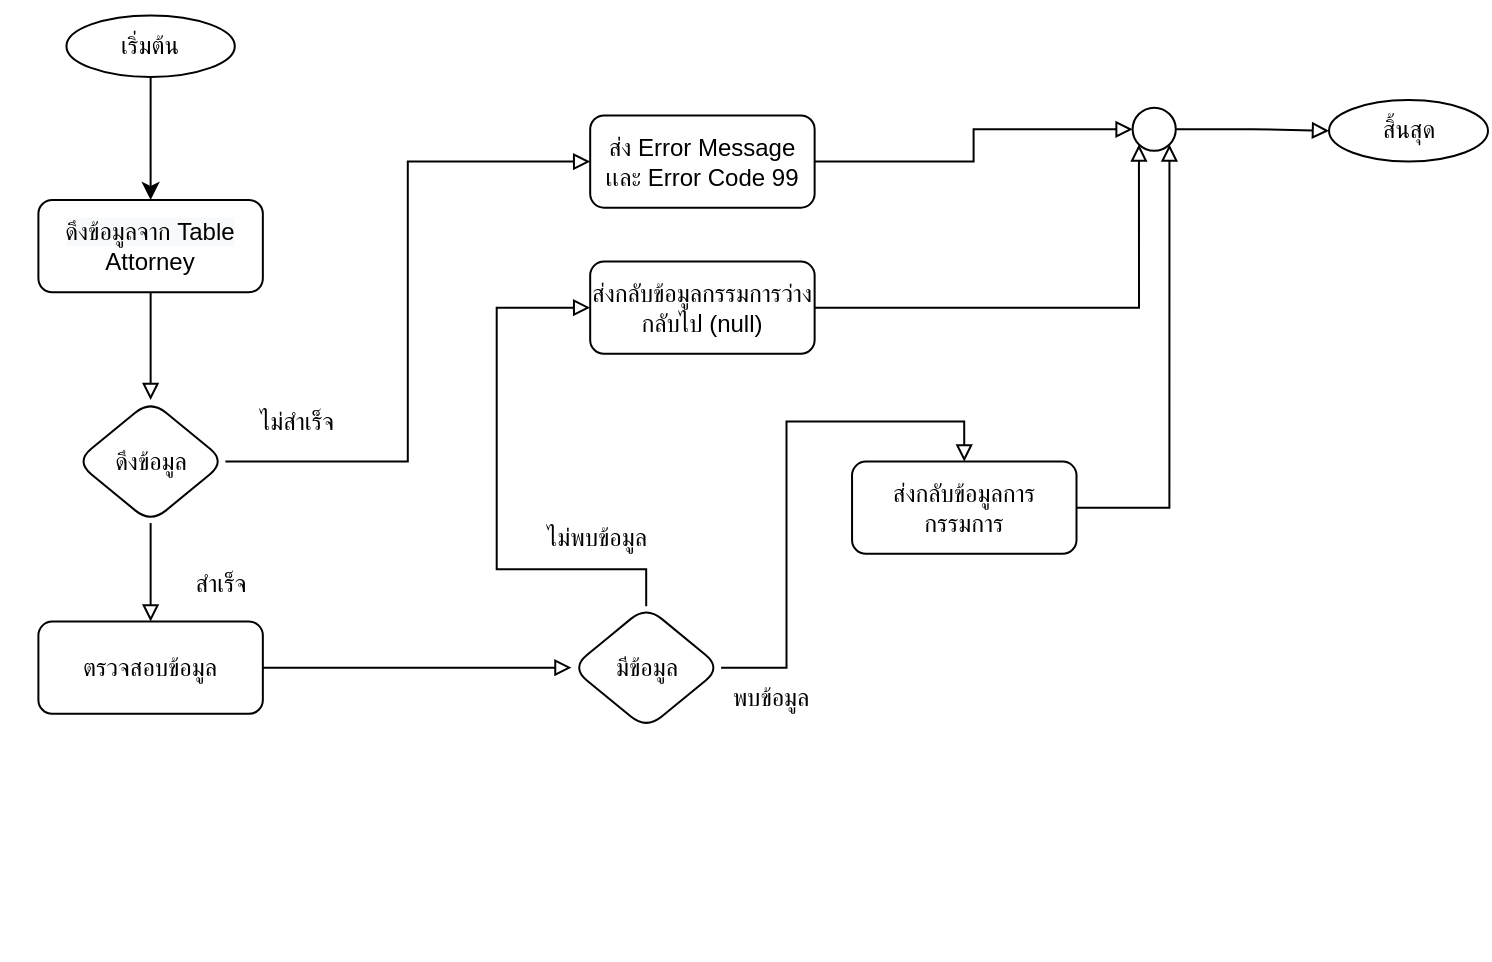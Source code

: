 <mxfile version="20.2.7" type="github">
  <diagram id="QipZethbqMtxS_LvmDGp" name="หน้า-1">
    <mxGraphModel dx="946" dy="557" grid="1" gridSize="10" guides="1" tooltips="1" connect="1" arrows="1" fold="1" page="1" pageScale="1" pageWidth="827" pageHeight="1169" math="0" shadow="0">
      <root>
        <mxCell id="0" />
        <mxCell id="1" parent="0" />
        <mxCell id="j2K7Y9yZq-5MMMeBtxWt-1" value="" style="group" vertex="1" connectable="0" parent="1">
          <mxGeometry x="26" y="20" width="744" height="480" as="geometry" />
        </mxCell>
        <mxCell id="j2K7Y9yZq-5MMMeBtxWt-2" value="" style="group" vertex="1" connectable="0" parent="j2K7Y9yZq-5MMMeBtxWt-1">
          <mxGeometry x="19.2" y="7.692" width="724.8" height="356.923" as="geometry" />
        </mxCell>
        <mxCell id="j2K7Y9yZq-5MMMeBtxWt-3" value="เริ่มต้น" style="ellipse;whiteSpace=wrap;html=1;rounded=1;glass=0;strokeWidth=1;shadow=0;" vertex="1" parent="j2K7Y9yZq-5MMMeBtxWt-2">
          <mxGeometry x="14.028" width="84.17" height="30.769" as="geometry" />
        </mxCell>
        <mxCell id="j2K7Y9yZq-5MMMeBtxWt-4" value="สิ้นสุด" style="ellipse;whiteSpace=wrap;html=1;rounded=1;glass=0;strokeWidth=1;shadow=0;" vertex="1" parent="j2K7Y9yZq-5MMMeBtxWt-2">
          <mxGeometry x="645.306" y="42.308" width="79.494" height="30.769" as="geometry" />
        </mxCell>
        <mxCell id="j2K7Y9yZq-5MMMeBtxWt-5" value="&lt;span style=&quot;color: rgb(0, 0, 0); font-family: Helvetica; font-size: 12px; font-style: normal; font-variant-ligatures: normal; font-variant-caps: normal; font-weight: 400; letter-spacing: normal; orphans: 2; text-align: center; text-indent: 0px; text-transform: none; widows: 2; word-spacing: 0px; -webkit-text-stroke-width: 0px; background-color: rgb(248, 249, 250); text-decoration-thickness: initial; text-decoration-style: initial; text-decoration-color: initial; float: none; display: inline !important;&quot;&gt;ดึงข้อมูลจาก Table&lt;/span&gt;&lt;br style=&quot;color: rgb(0, 0, 0); font-family: Helvetica; font-size: 12px; font-style: normal; font-variant-ligatures: normal; font-variant-caps: normal; font-weight: 400; letter-spacing: normal; orphans: 2; text-align: center; text-indent: 0px; text-transform: none; widows: 2; word-spacing: 0px; -webkit-text-stroke-width: 0px; background-color: rgb(248, 249, 250); text-decoration-thickness: initial; text-decoration-style: initial; text-decoration-color: initial;&quot;&gt;Attorney" style="rounded=1;whiteSpace=wrap;html=1;" vertex="1" parent="j2K7Y9yZq-5MMMeBtxWt-2">
          <mxGeometry y="92.308" width="112.227" height="46.154" as="geometry" />
        </mxCell>
        <mxCell id="j2K7Y9yZq-5MMMeBtxWt-6" style="edgeStyle=orthogonalEdgeStyle;rounded=0;orthogonalLoop=1;jettySize=auto;html=1;entryX=0.5;entryY=0;entryDx=0;entryDy=0;" edge="1" parent="j2K7Y9yZq-5MMMeBtxWt-2" source="j2K7Y9yZq-5MMMeBtxWt-3" target="j2K7Y9yZq-5MMMeBtxWt-5">
          <mxGeometry relative="1" as="geometry" />
        </mxCell>
        <mxCell id="j2K7Y9yZq-5MMMeBtxWt-7" value="ส่ง Error Message เเละ Error Code 99" style="whiteSpace=wrap;html=1;rounded=1;" vertex="1" parent="j2K7Y9yZq-5MMMeBtxWt-2">
          <mxGeometry x="275.892" y="50" width="112.227" height="46.154" as="geometry" />
        </mxCell>
        <mxCell id="j2K7Y9yZq-5MMMeBtxWt-8" value="ตรวจสอบข้อมูล" style="whiteSpace=wrap;html=1;rounded=1;" vertex="1" parent="j2K7Y9yZq-5MMMeBtxWt-2">
          <mxGeometry y="303.077" width="112.227" height="46.154" as="geometry" />
        </mxCell>
        <mxCell id="j2K7Y9yZq-5MMMeBtxWt-9" style="edgeStyle=orthogonalEdgeStyle;rounded=0;orthogonalLoop=1;jettySize=auto;html=1;entryX=0;entryY=0.5;entryDx=0;entryDy=0;endArrow=block;endFill=0;" edge="1" parent="j2K7Y9yZq-5MMMeBtxWt-2" source="j2K7Y9yZq-5MMMeBtxWt-11" target="j2K7Y9yZq-5MMMeBtxWt-7">
          <mxGeometry relative="1" as="geometry" />
        </mxCell>
        <mxCell id="j2K7Y9yZq-5MMMeBtxWt-10" value="" style="edgeStyle=orthogonalEdgeStyle;rounded=0;orthogonalLoop=1;jettySize=auto;html=1;endArrow=block;endFill=0;" edge="1" parent="j2K7Y9yZq-5MMMeBtxWt-2" source="j2K7Y9yZq-5MMMeBtxWt-11" target="j2K7Y9yZq-5MMMeBtxWt-8">
          <mxGeometry relative="1" as="geometry" />
        </mxCell>
        <mxCell id="j2K7Y9yZq-5MMMeBtxWt-11" value="ดึงข้อมูล" style="rhombus;whiteSpace=wrap;html=1;rounded=1;" vertex="1" parent="j2K7Y9yZq-5MMMeBtxWt-2">
          <mxGeometry x="18.705" y="192.308" width="74.818" height="61.538" as="geometry" />
        </mxCell>
        <mxCell id="j2K7Y9yZq-5MMMeBtxWt-12" value="" style="edgeStyle=orthogonalEdgeStyle;rounded=0;orthogonalLoop=1;jettySize=auto;html=1;endArrow=block;endFill=0;" edge="1" parent="j2K7Y9yZq-5MMMeBtxWt-2" source="j2K7Y9yZq-5MMMeBtxWt-5" target="j2K7Y9yZq-5MMMeBtxWt-11">
          <mxGeometry relative="1" as="geometry" />
        </mxCell>
        <mxCell id="j2K7Y9yZq-5MMMeBtxWt-13" value="ไม่สำเร็จ" style="text;html=1;align=center;verticalAlign=middle;resizable=0;points=[];autosize=1;strokeColor=none;fillColor=none;" vertex="1" parent="j2K7Y9yZq-5MMMeBtxWt-2">
          <mxGeometry x="93.523" y="188.462" width="70" height="30" as="geometry" />
        </mxCell>
        <mxCell id="j2K7Y9yZq-5MMMeBtxWt-14" value="สำเร็จ" style="text;html=1;align=center;verticalAlign=middle;resizable=0;points=[];autosize=1;strokeColor=none;fillColor=none;" vertex="1" parent="j2K7Y9yZq-5MMMeBtxWt-2">
          <mxGeometry x="65.466" y="269.231" width="50" height="30" as="geometry" />
        </mxCell>
        <mxCell id="j2K7Y9yZq-5MMMeBtxWt-15" value="มีข้อมูล" style="rhombus;whiteSpace=wrap;html=1;rounded=1;" vertex="1" parent="j2K7Y9yZq-5MMMeBtxWt-2">
          <mxGeometry x="266.539" y="295.385" width="74.818" height="61.538" as="geometry" />
        </mxCell>
        <mxCell id="j2K7Y9yZq-5MMMeBtxWt-16" value="" style="edgeStyle=orthogonalEdgeStyle;rounded=0;orthogonalLoop=1;jettySize=auto;html=1;endArrow=block;endFill=0;" edge="1" parent="j2K7Y9yZq-5MMMeBtxWt-2" source="j2K7Y9yZq-5MMMeBtxWt-8" target="j2K7Y9yZq-5MMMeBtxWt-15">
          <mxGeometry relative="1" as="geometry" />
        </mxCell>
        <mxCell id="j2K7Y9yZq-5MMMeBtxWt-17" value="ส่งกลับข้อมูลกรรมการว่างกลับไป (null)" style="whiteSpace=wrap;html=1;rounded=1;" vertex="1" parent="j2K7Y9yZq-5MMMeBtxWt-2">
          <mxGeometry x="275.892" y="123.077" width="112.227" height="46.154" as="geometry" />
        </mxCell>
        <mxCell id="j2K7Y9yZq-5MMMeBtxWt-18" value="" style="edgeStyle=orthogonalEdgeStyle;rounded=0;orthogonalLoop=1;jettySize=auto;html=1;endArrow=block;endFill=0;" edge="1" parent="j2K7Y9yZq-5MMMeBtxWt-2" source="j2K7Y9yZq-5MMMeBtxWt-15" target="j2K7Y9yZq-5MMMeBtxWt-17">
          <mxGeometry relative="1" as="geometry">
            <Array as="points">
              <mxPoint x="303.948" y="276.923" />
              <mxPoint x="229.13" y="276.923" />
              <mxPoint x="229.13" y="146.154" />
            </Array>
          </mxGeometry>
        </mxCell>
        <mxCell id="j2K7Y9yZq-5MMMeBtxWt-19" value="ไม่พบข้อมูล" style="text;html=1;align=center;verticalAlign=middle;resizable=0;points=[];autosize=1;strokeColor=none;fillColor=none;" vertex="1" parent="j2K7Y9yZq-5MMMeBtxWt-2">
          <mxGeometry x="238.483" y="246.154" width="80" height="30" as="geometry" />
        </mxCell>
        <mxCell id="j2K7Y9yZq-5MMMeBtxWt-20" value="พบข้อมูล" style="text;html=1;align=center;verticalAlign=middle;resizable=0;points=[];autosize=1;strokeColor=none;fillColor=none;" vertex="1" parent="j2K7Y9yZq-5MMMeBtxWt-2">
          <mxGeometry x="331.07" y="326.154" width="70" height="30" as="geometry" />
        </mxCell>
        <mxCell id="j2K7Y9yZq-5MMMeBtxWt-21" value="ส่งกลับข้อมูลการกรรมการ" style="whiteSpace=wrap;html=1;rounded=1;" vertex="1" parent="j2K7Y9yZq-5MMMeBtxWt-2">
          <mxGeometry x="406.823" y="223.077" width="112.227" height="46.154" as="geometry" />
        </mxCell>
        <mxCell id="j2K7Y9yZq-5MMMeBtxWt-22" value="" style="edgeStyle=orthogonalEdgeStyle;rounded=0;orthogonalLoop=1;jettySize=auto;html=1;endArrow=block;endFill=0;entryX=0.5;entryY=0;entryDx=0;entryDy=0;" edge="1" parent="j2K7Y9yZq-5MMMeBtxWt-2" source="j2K7Y9yZq-5MMMeBtxWt-15" target="j2K7Y9yZq-5MMMeBtxWt-21">
          <mxGeometry relative="1" as="geometry">
            <mxPoint x="56.114" y="484.615" as="targetPoint" />
          </mxGeometry>
        </mxCell>
        <mxCell id="j2K7Y9yZq-5MMMeBtxWt-23" value="" style="edgeStyle=orthogonalEdgeStyle;rounded=0;orthogonalLoop=1;jettySize=auto;html=1;endArrow=block;endFill=0;" edge="1" parent="j2K7Y9yZq-5MMMeBtxWt-2" source="j2K7Y9yZq-5MMMeBtxWt-24" target="j2K7Y9yZq-5MMMeBtxWt-4">
          <mxGeometry relative="1" as="geometry" />
        </mxCell>
        <mxCell id="j2K7Y9yZq-5MMMeBtxWt-24" value="" style="ellipse;whiteSpace=wrap;html=1;aspect=fixed;" vertex="1" parent="j2K7Y9yZq-5MMMeBtxWt-2">
          <mxGeometry x="547.107" y="46.154" width="21.582" height="21.582" as="geometry" />
        </mxCell>
        <mxCell id="j2K7Y9yZq-5MMMeBtxWt-25" style="edgeStyle=orthogonalEdgeStyle;rounded=0;orthogonalLoop=1;jettySize=auto;html=1;entryX=0;entryY=0.5;entryDx=0;entryDy=0;endArrow=block;endFill=0;" edge="1" parent="j2K7Y9yZq-5MMMeBtxWt-2" source="j2K7Y9yZq-5MMMeBtxWt-7" target="j2K7Y9yZq-5MMMeBtxWt-24">
          <mxGeometry relative="1" as="geometry" />
        </mxCell>
        <mxCell id="j2K7Y9yZq-5MMMeBtxWt-26" style="edgeStyle=orthogonalEdgeStyle;rounded=0;orthogonalLoop=1;jettySize=auto;html=1;entryX=0;entryY=1;entryDx=0;entryDy=0;endArrow=block;endFill=0;" edge="1" parent="j2K7Y9yZq-5MMMeBtxWt-2" source="j2K7Y9yZq-5MMMeBtxWt-17" target="j2K7Y9yZq-5MMMeBtxWt-24">
          <mxGeometry relative="1" as="geometry" />
        </mxCell>
        <mxCell id="j2K7Y9yZq-5MMMeBtxWt-27" style="edgeStyle=orthogonalEdgeStyle;rounded=0;orthogonalLoop=1;jettySize=auto;html=1;entryX=1;entryY=1;entryDx=0;entryDy=0;endArrow=block;endFill=0;" edge="1" parent="j2K7Y9yZq-5MMMeBtxWt-2" source="j2K7Y9yZq-5MMMeBtxWt-21" target="j2K7Y9yZq-5MMMeBtxWt-24">
          <mxGeometry relative="1" as="geometry" />
        </mxCell>
      </root>
    </mxGraphModel>
  </diagram>
</mxfile>
